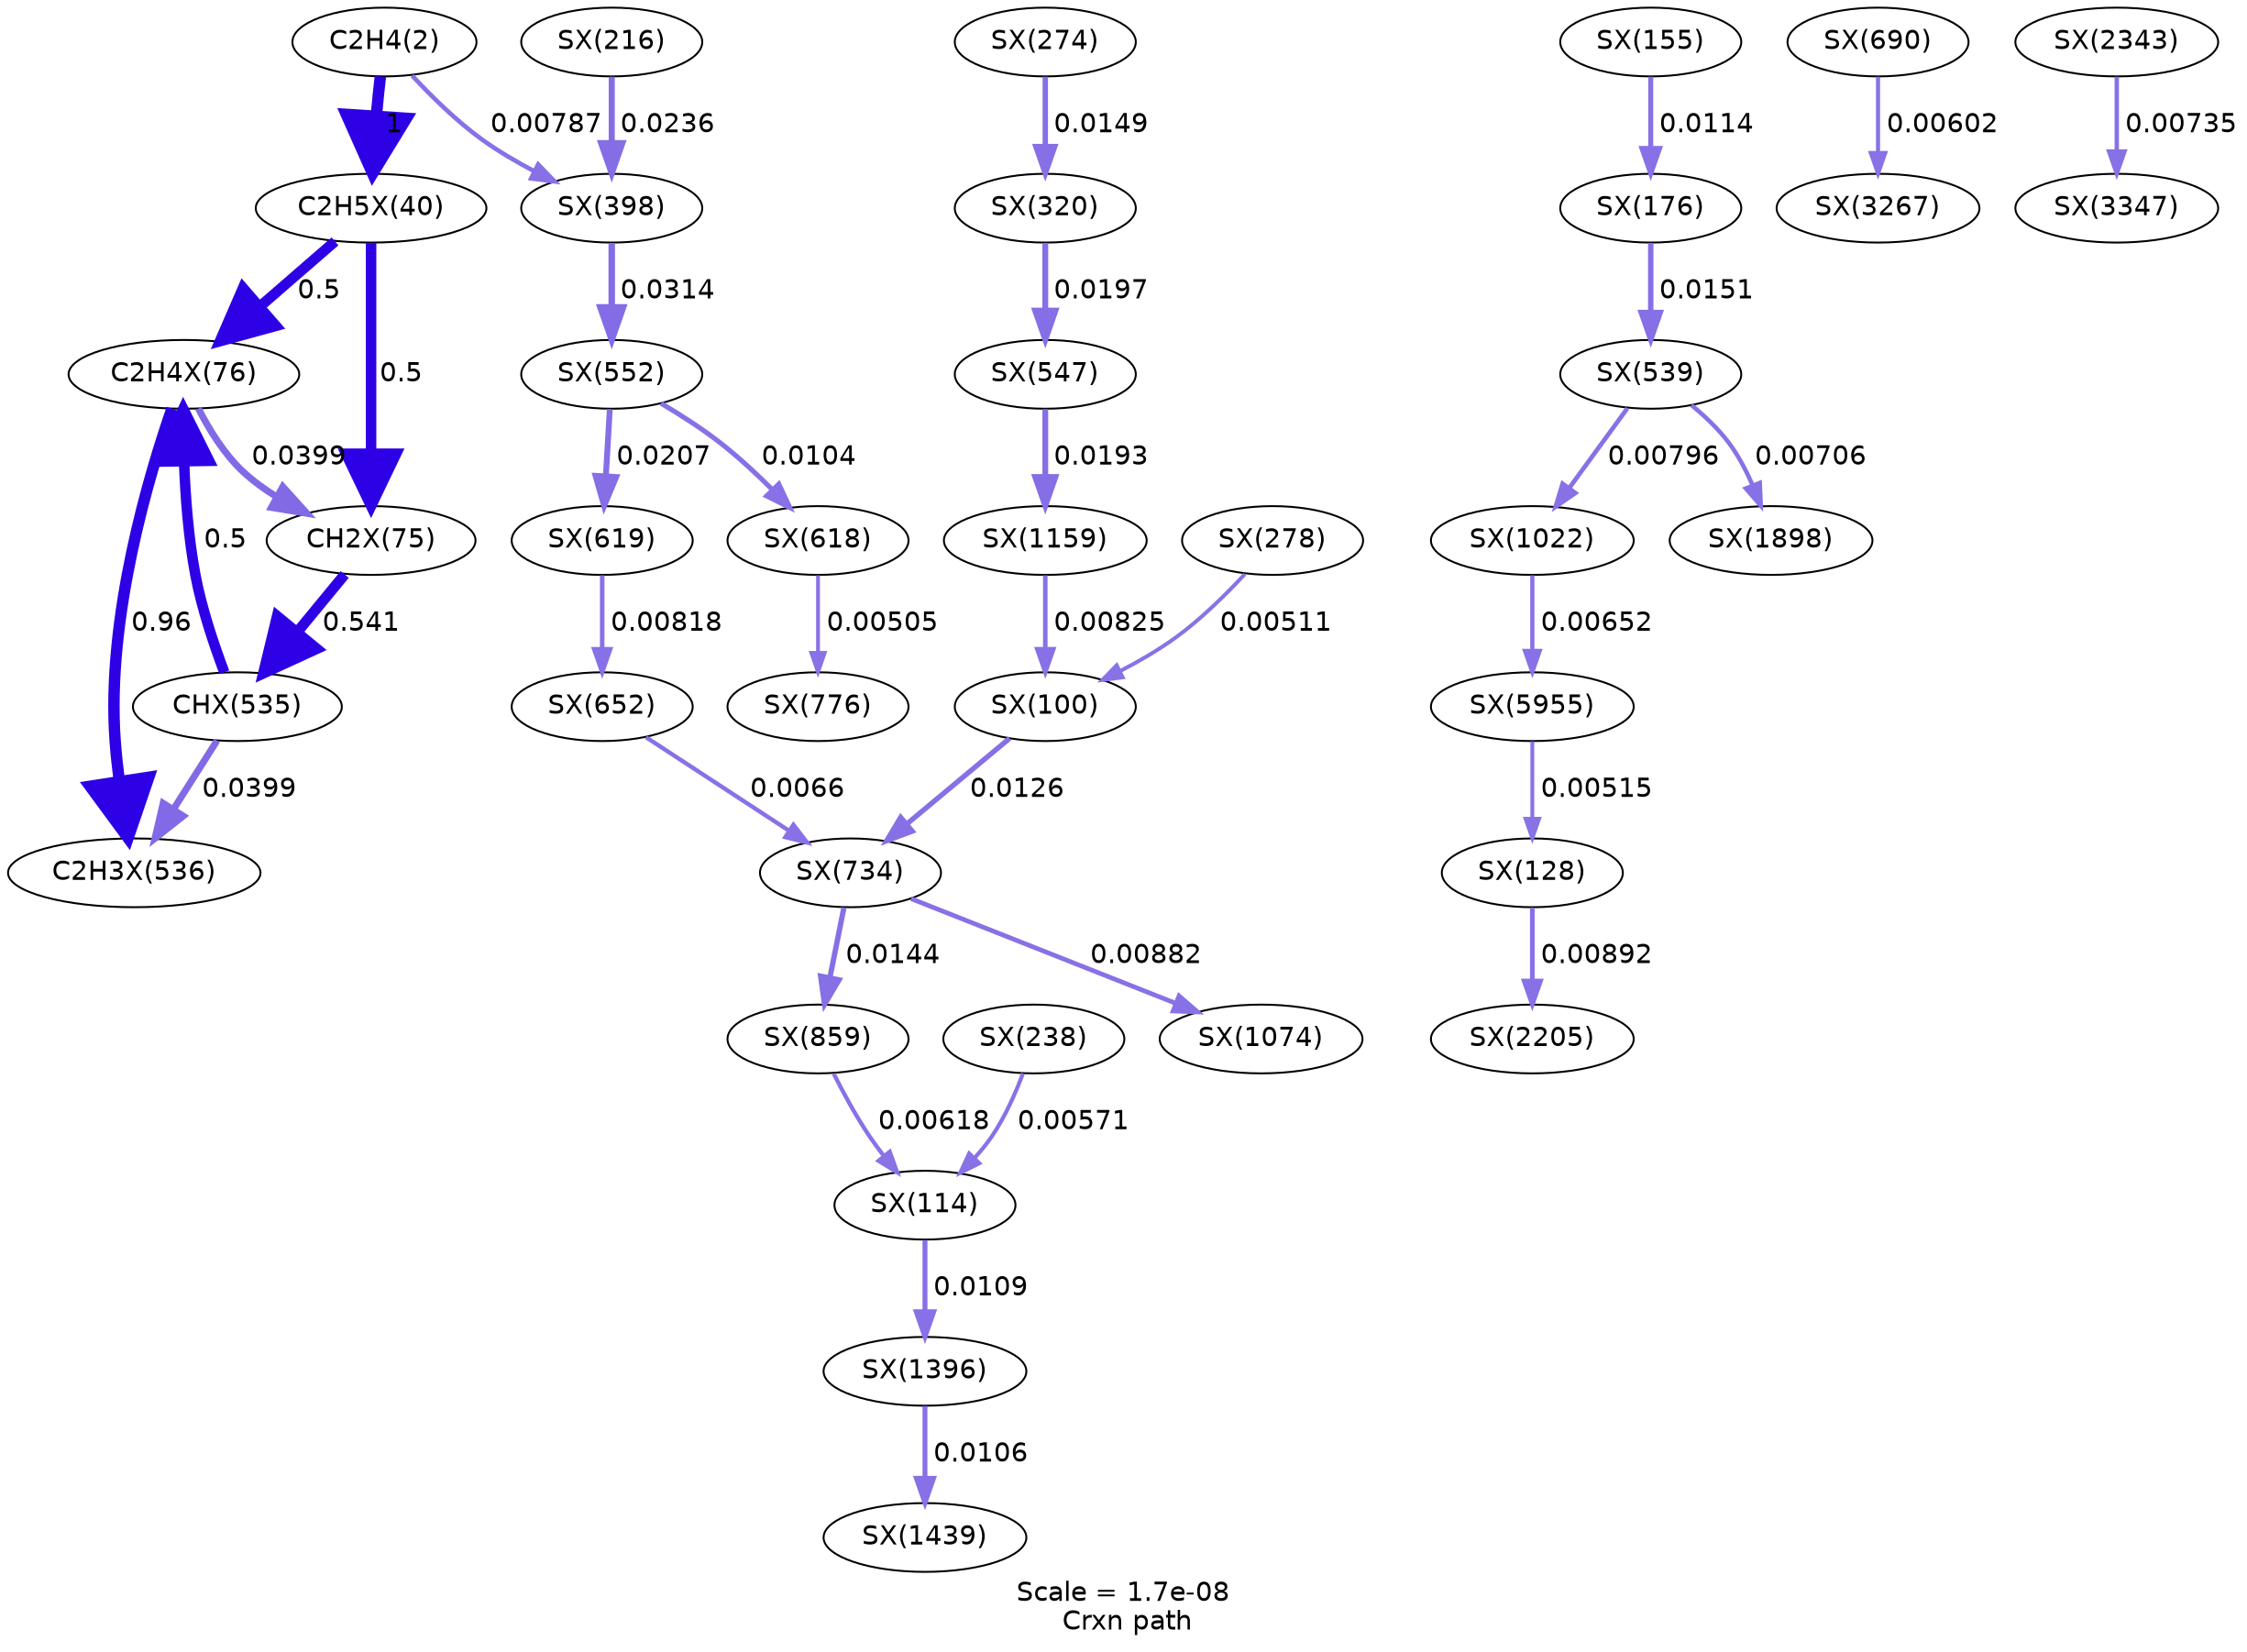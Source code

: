 digraph reaction_paths {
center=1;
s5 -> s15[fontname="Helvetica", style="setlinewidth(6)", arrowsize=3, color="0.7, 1.5, 0.9"
, label=" 1"];
s5 -> s76[fontname="Helvetica", style="setlinewidth(2.34)", arrowsize=1.17, color="0.7, 0.508, 0.9"
, label=" 0.00787"];
s15 -> s20[fontname="Helvetica", style="setlinewidth(5.48)", arrowsize=2.74, color="0.7, 1, 0.9"
, label=" 0.5"];
s15 -> s19[fontname="Helvetica", style="setlinewidth(5.48)", arrowsize=2.74, color="0.7, 1, 0.9"
, label=" 0.5"];
s46 -> s49[fontname="Helvetica", style="setlinewidth(2.62)", arrowsize=1.31, color="0.7, 0.511, 0.9"
, label=" 0.0114"];
s65 -> s71[fontname="Helvetica", style="setlinewidth(2.82)", arrowsize=1.41, color="0.7, 0.515, 0.9"
, label=" 0.0149"];
s57 -> s76[fontname="Helvetica", style="setlinewidth(3.17)", arrowsize=1.59, color="0.7, 0.524, 0.9"
, label=" 0.0236"];
s20 -> s83[fontname="Helvetica", style="setlinewidth(5.97)", arrowsize=2.98, color="0.7, 1.46, 0.9"
, label=" 0.96"];
s20 -> s19[fontname="Helvetica", style="setlinewidth(3.57)", arrowsize=1.78, color="0.7, 0.54, 0.9"
, label=" 0.0399"];
s82 -> s20[fontname="Helvetica", style="setlinewidth(5.48)", arrowsize=2.74, color="0.7, 1, 0.9"
, label=" 0.5"];
s82 -> s83[fontname="Helvetica", style="setlinewidth(3.57)", arrowsize=1.78, color="0.7, 0.54, 0.9"
, label=" 0.0399"];
s76 -> s93[fontname="Helvetica", style="setlinewidth(3.39)", arrowsize=1.69, color="0.7, 0.531, 0.9"
, label=" 0.0314"];
s93 -> s98[fontname="Helvetica", style="setlinewidth(3.07)", arrowsize=1.54, color="0.7, 0.521, 0.9"
, label=" 0.0207"];
s93 -> s97[fontname="Helvetica", style="setlinewidth(2.56)", arrowsize=1.28, color="0.7, 0.51, 0.9"
, label=" 0.0104"];
s98 -> s100[fontname="Helvetica", style="setlinewidth(2.37)", arrowsize=1.19, color="0.7, 0.508, 0.9"
, label=" 0.00818"];
s100 -> s105[fontname="Helvetica", style="setlinewidth(2.21)", arrowsize=1.11, color="0.7, 0.507, 0.9"
, label=" 0.0066"];
s97 -> s110[fontname="Helvetica", style="setlinewidth(2.01)", arrowsize=1, color="0.7, 0.505, 0.9"
, label=" 0.00505"];
s32 -> s105[fontname="Helvetica", style="setlinewidth(2.7)", arrowsize=1.35, color="0.7, 0.513, 0.9"
, label=" 0.0126"];
s105 -> s114[fontname="Helvetica", style="setlinewidth(2.8)", arrowsize=1.4, color="0.7, 0.514, 0.9"
, label=" 0.0144"];
s105 -> s120[fontname="Helvetica", style="setlinewidth(2.43)", arrowsize=1.21, color="0.7, 0.509, 0.9"
, label=" 0.00882"];
s66 -> s32[fontname="Helvetica", style="setlinewidth(2.02)", arrowsize=1.01, color="0.7, 0.505, 0.9"
, label=" 0.00511"];
s124 -> s32[fontname="Helvetica", style="setlinewidth(2.38)", arrowsize=1.19, color="0.7, 0.508, 0.9"
, label=" 0.00825"];
s114 -> s37[fontname="Helvetica", style="setlinewidth(2.16)", arrowsize=1.08, color="0.7, 0.506, 0.9"
, label=" 0.00618"];
s61 -> s37[fontname="Helvetica", style="setlinewidth(2.1)", arrowsize=1.05, color="0.7, 0.506, 0.9"
, label=" 0.00571"];
s37 -> s128[fontname="Helvetica", style="setlinewidth(2.59)", arrowsize=1.3, color="0.7, 0.511, 0.9"
, label=" 0.0109"];
s128 -> s130[fontname="Helvetica", style="setlinewidth(2.56)", arrowsize=1.28, color="0.7, 0.511, 0.9"
, label=" 0.0106"];
s90 -> s124[fontname="Helvetica", style="setlinewidth(3.02)", arrowsize=1.51, color="0.7, 0.519, 0.9"
, label=" 0.0193"];
s71 -> s90[fontname="Helvetica", style="setlinewidth(3.04)", arrowsize=1.52, color="0.7, 0.52, 0.9"
, label=" 0.0197"];
s104 -> s162[fontname="Helvetica", style="setlinewidth(2.14)", arrowsize=1.07, color="0.7, 0.506, 0.9"
, label=" 0.00602"];
s154 -> s163[fontname="Helvetica", style="setlinewidth(2.29)", arrowsize=1.15, color="0.7, 0.507, 0.9"
, label=" 0.00735"];
s85 -> s117[fontname="Helvetica", style="setlinewidth(2.35)", arrowsize=1.18, color="0.7, 0.508, 0.9"
, label=" 0.00796"];
s117 -> s172[fontname="Helvetica", style="setlinewidth(2.2)", arrowsize=1.1, color="0.7, 0.507, 0.9"
, label=" 0.00652"];
s85 -> s142[fontname="Helvetica", style="setlinewidth(2.26)", arrowsize=1.13, color="0.7, 0.507, 0.9"
, label=" 0.00706"];
s49 -> s85[fontname="Helvetica", style="setlinewidth(2.83)", arrowsize=1.42, color="0.7, 0.515, 0.9"
, label=" 0.0151"];
s172 -> s41[fontname="Helvetica", style="setlinewidth(2.02)", arrowsize=1.01, color="0.7, 0.505, 0.9"
, label=" 0.00515"];
s41 -> s151[fontname="Helvetica", style="setlinewidth(2.44)", arrowsize=1.22, color="0.7, 0.509, 0.9"
, label=" 0.00892"];
s19 -> s82[fontname="Helvetica", style="setlinewidth(5.54)", arrowsize=2.77, color="0.7, 1.04, 0.9"
, label=" 0.541"];
s5 [ fontname="Helvetica", label="C2H4(2)"];
s15 [ fontname="Helvetica", label="C2H5X(40)"];
s19 [ fontname="Helvetica", label="CH2X(75)"];
s20 [ fontname="Helvetica", label="C2H4X(76)"];
s32 [ fontname="Helvetica", label="SX(100)"];
s37 [ fontname="Helvetica", label="SX(114)"];
s41 [ fontname="Helvetica", label="SX(128)"];
s46 [ fontname="Helvetica", label="SX(155)"];
s49 [ fontname="Helvetica", label="SX(176)"];
s57 [ fontname="Helvetica", label="SX(216)"];
s61 [ fontname="Helvetica", label="SX(238)"];
s65 [ fontname="Helvetica", label="SX(274)"];
s66 [ fontname="Helvetica", label="SX(278)"];
s71 [ fontname="Helvetica", label="SX(320)"];
s76 [ fontname="Helvetica", label="SX(398)"];
s82 [ fontname="Helvetica", label="CHX(535)"];
s83 [ fontname="Helvetica", label="C2H3X(536)"];
s85 [ fontname="Helvetica", label="SX(539)"];
s90 [ fontname="Helvetica", label="SX(547)"];
s93 [ fontname="Helvetica", label="SX(552)"];
s97 [ fontname="Helvetica", label="SX(618)"];
s98 [ fontname="Helvetica", label="SX(619)"];
s100 [ fontname="Helvetica", label="SX(652)"];
s104 [ fontname="Helvetica", label="SX(690)"];
s105 [ fontname="Helvetica", label="SX(734)"];
s110 [ fontname="Helvetica", label="SX(776)"];
s114 [ fontname="Helvetica", label="SX(859)"];
s117 [ fontname="Helvetica", label="SX(1022)"];
s120 [ fontname="Helvetica", label="SX(1074)"];
s124 [ fontname="Helvetica", label="SX(1159)"];
s128 [ fontname="Helvetica", label="SX(1396)"];
s130 [ fontname="Helvetica", label="SX(1439)"];
s142 [ fontname="Helvetica", label="SX(1898)"];
s151 [ fontname="Helvetica", label="SX(2205)"];
s154 [ fontname="Helvetica", label="SX(2343)"];
s162 [ fontname="Helvetica", label="SX(3267)"];
s163 [ fontname="Helvetica", label="SX(3347)"];
s172 [ fontname="Helvetica", label="SX(5955)"];
 label = "Scale = 1.7e-08\l Crxn path";
 fontname = "Helvetica";
}
